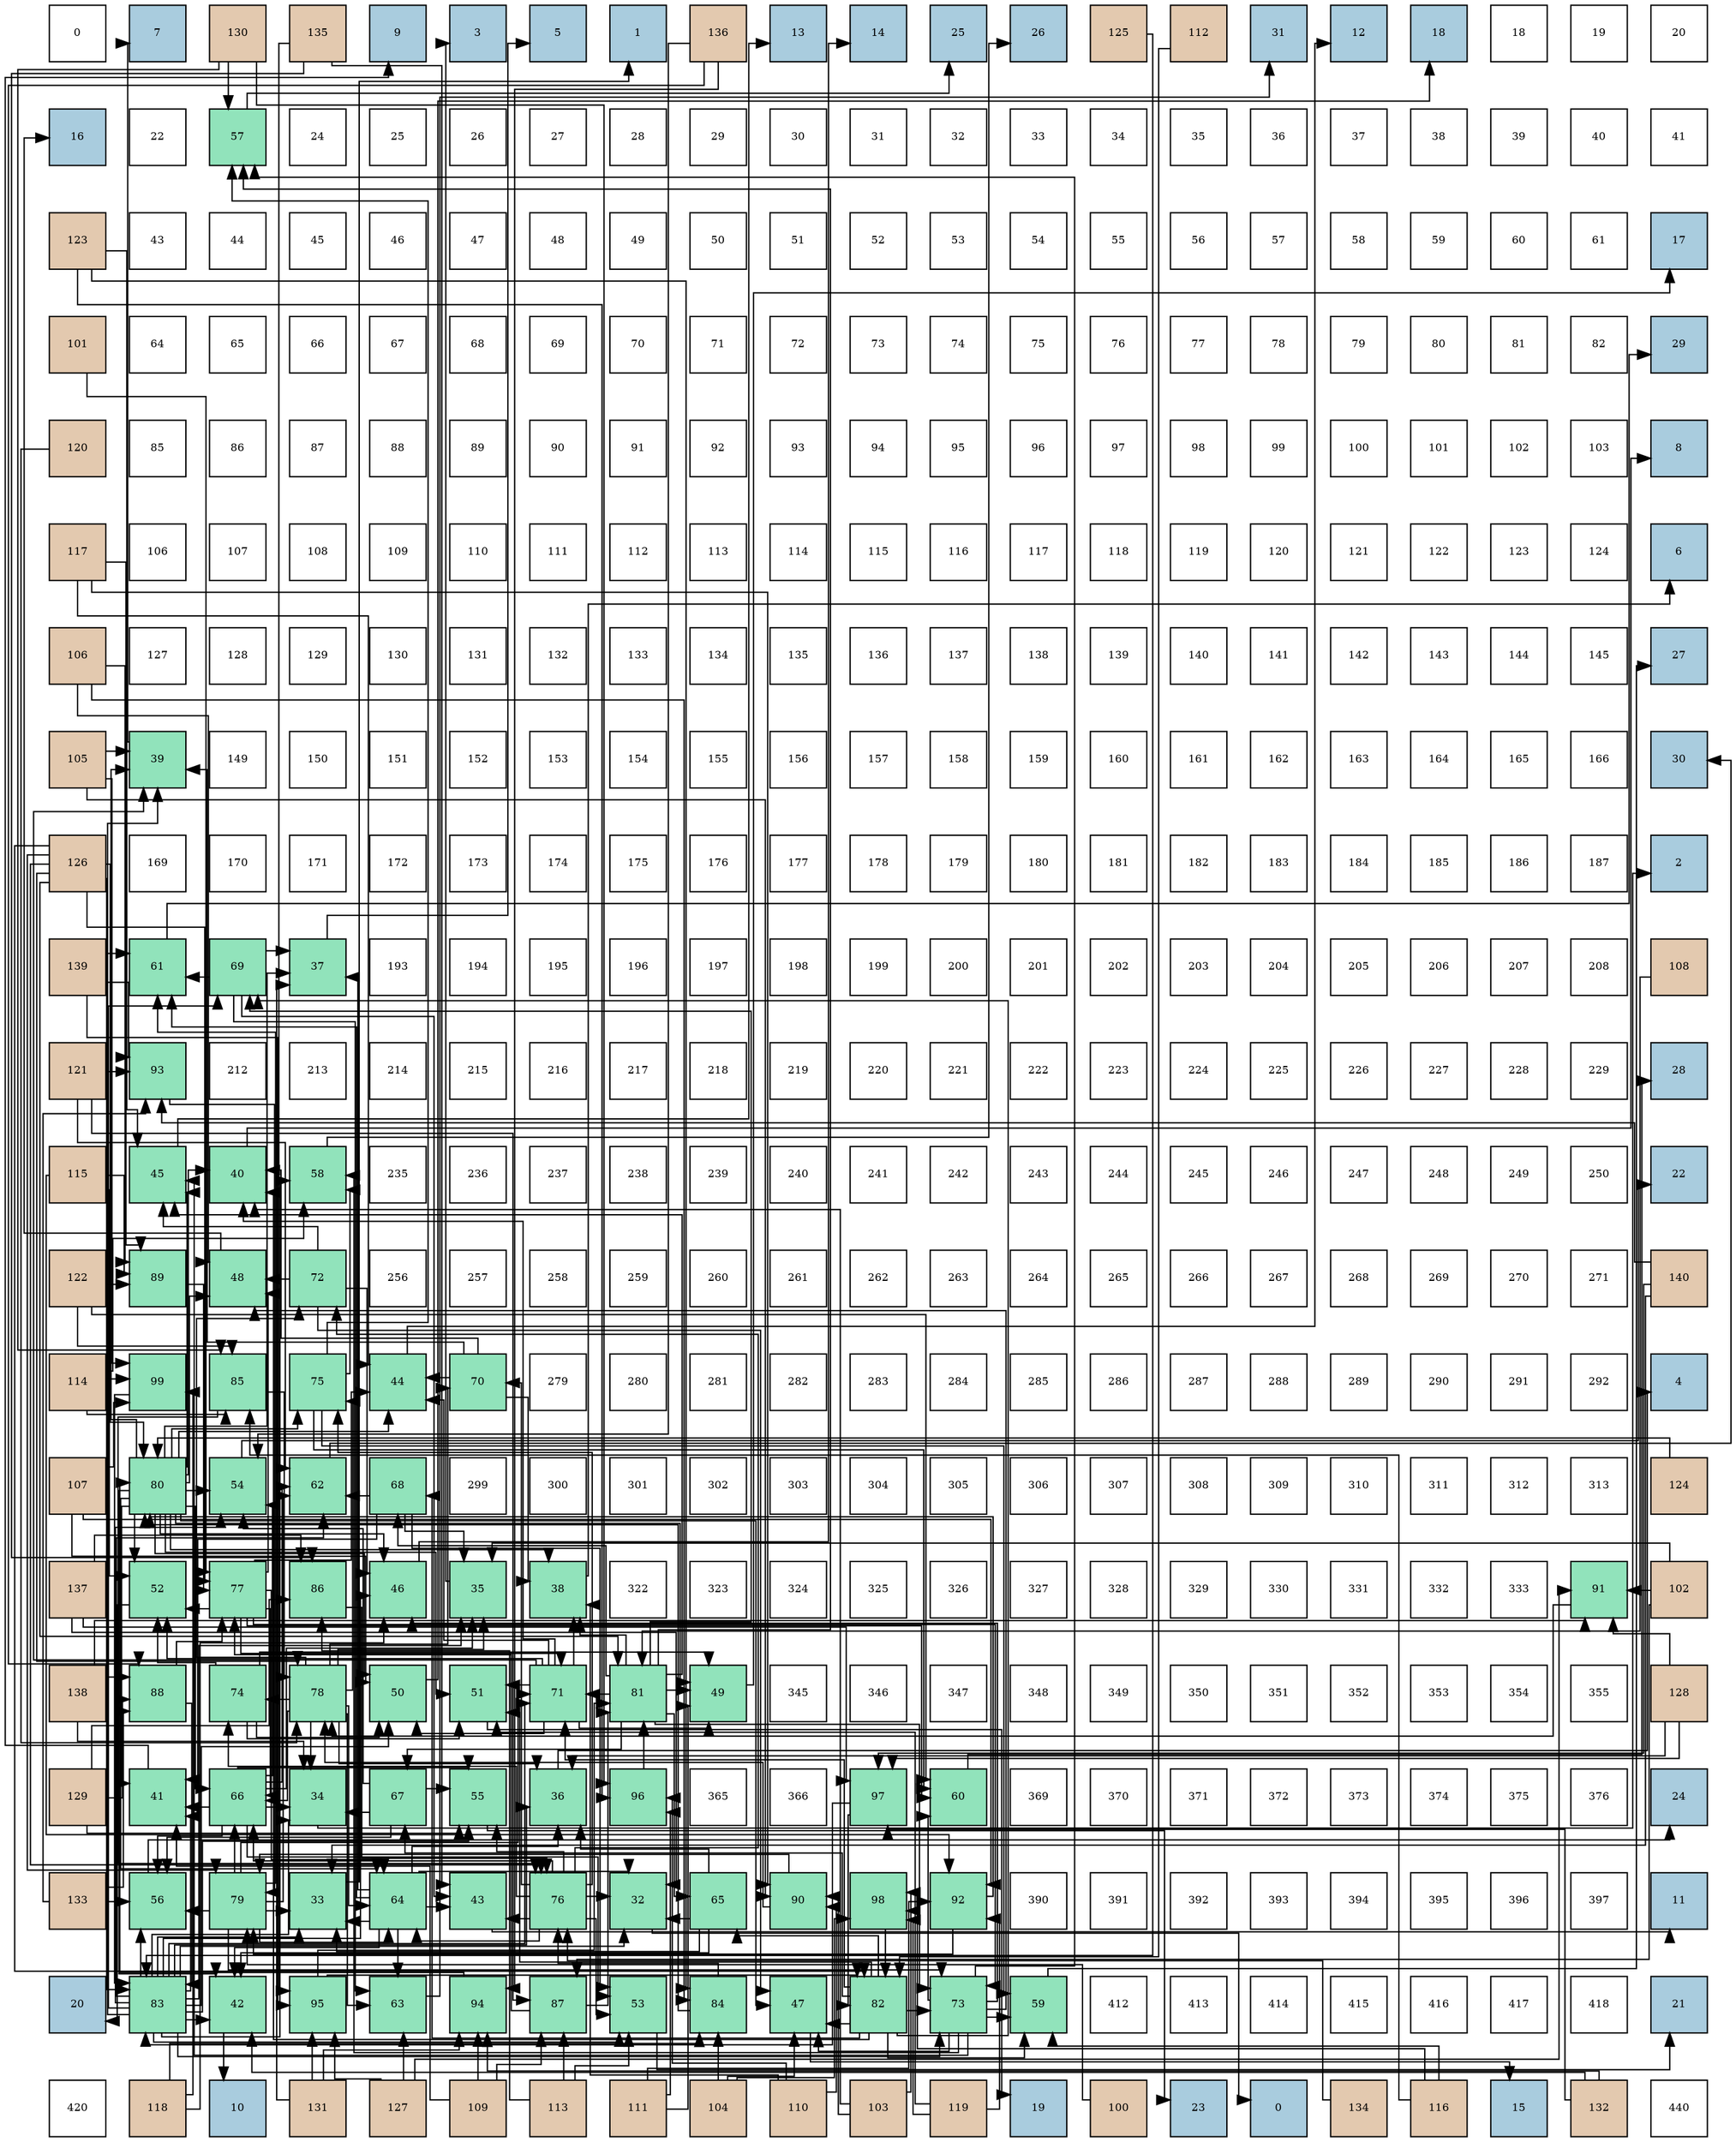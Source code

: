 digraph layout{
 rankdir=TB;
 splines=ortho;
 node [style=filled shape=square fixedsize=true width=0.6];
0[label="0", fontsize=8, fillcolor="#ffffff"];
1[label="7", fontsize=8, fillcolor="#a9ccde"];
2[label="130", fontsize=8, fillcolor="#e3c9af"];
3[label="135", fontsize=8, fillcolor="#e3c9af"];
4[label="9", fontsize=8, fillcolor="#a9ccde"];
5[label="3", fontsize=8, fillcolor="#a9ccde"];
6[label="5", fontsize=8, fillcolor="#a9ccde"];
7[label="1", fontsize=8, fillcolor="#a9ccde"];
8[label="136", fontsize=8, fillcolor="#e3c9af"];
9[label="13", fontsize=8, fillcolor="#a9ccde"];
10[label="14", fontsize=8, fillcolor="#a9ccde"];
11[label="25", fontsize=8, fillcolor="#a9ccde"];
12[label="26", fontsize=8, fillcolor="#a9ccde"];
13[label="125", fontsize=8, fillcolor="#e3c9af"];
14[label="112", fontsize=8, fillcolor="#e3c9af"];
15[label="31", fontsize=8, fillcolor="#a9ccde"];
16[label="12", fontsize=8, fillcolor="#a9ccde"];
17[label="18", fontsize=8, fillcolor="#a9ccde"];
18[label="18", fontsize=8, fillcolor="#ffffff"];
19[label="19", fontsize=8, fillcolor="#ffffff"];
20[label="20", fontsize=8, fillcolor="#ffffff"];
21[label="16", fontsize=8, fillcolor="#a9ccde"];
22[label="22", fontsize=8, fillcolor="#ffffff"];
23[label="57", fontsize=8, fillcolor="#91e3bb"];
24[label="24", fontsize=8, fillcolor="#ffffff"];
25[label="25", fontsize=8, fillcolor="#ffffff"];
26[label="26", fontsize=8, fillcolor="#ffffff"];
27[label="27", fontsize=8, fillcolor="#ffffff"];
28[label="28", fontsize=8, fillcolor="#ffffff"];
29[label="29", fontsize=8, fillcolor="#ffffff"];
30[label="30", fontsize=8, fillcolor="#ffffff"];
31[label="31", fontsize=8, fillcolor="#ffffff"];
32[label="32", fontsize=8, fillcolor="#ffffff"];
33[label="33", fontsize=8, fillcolor="#ffffff"];
34[label="34", fontsize=8, fillcolor="#ffffff"];
35[label="35", fontsize=8, fillcolor="#ffffff"];
36[label="36", fontsize=8, fillcolor="#ffffff"];
37[label="37", fontsize=8, fillcolor="#ffffff"];
38[label="38", fontsize=8, fillcolor="#ffffff"];
39[label="39", fontsize=8, fillcolor="#ffffff"];
40[label="40", fontsize=8, fillcolor="#ffffff"];
41[label="41", fontsize=8, fillcolor="#ffffff"];
42[label="123", fontsize=8, fillcolor="#e3c9af"];
43[label="43", fontsize=8, fillcolor="#ffffff"];
44[label="44", fontsize=8, fillcolor="#ffffff"];
45[label="45", fontsize=8, fillcolor="#ffffff"];
46[label="46", fontsize=8, fillcolor="#ffffff"];
47[label="47", fontsize=8, fillcolor="#ffffff"];
48[label="48", fontsize=8, fillcolor="#ffffff"];
49[label="49", fontsize=8, fillcolor="#ffffff"];
50[label="50", fontsize=8, fillcolor="#ffffff"];
51[label="51", fontsize=8, fillcolor="#ffffff"];
52[label="52", fontsize=8, fillcolor="#ffffff"];
53[label="53", fontsize=8, fillcolor="#ffffff"];
54[label="54", fontsize=8, fillcolor="#ffffff"];
55[label="55", fontsize=8, fillcolor="#ffffff"];
56[label="56", fontsize=8, fillcolor="#ffffff"];
57[label="57", fontsize=8, fillcolor="#ffffff"];
58[label="58", fontsize=8, fillcolor="#ffffff"];
59[label="59", fontsize=8, fillcolor="#ffffff"];
60[label="60", fontsize=8, fillcolor="#ffffff"];
61[label="61", fontsize=8, fillcolor="#ffffff"];
62[label="17", fontsize=8, fillcolor="#a9ccde"];
63[label="101", fontsize=8, fillcolor="#e3c9af"];
64[label="64", fontsize=8, fillcolor="#ffffff"];
65[label="65", fontsize=8, fillcolor="#ffffff"];
66[label="66", fontsize=8, fillcolor="#ffffff"];
67[label="67", fontsize=8, fillcolor="#ffffff"];
68[label="68", fontsize=8, fillcolor="#ffffff"];
69[label="69", fontsize=8, fillcolor="#ffffff"];
70[label="70", fontsize=8, fillcolor="#ffffff"];
71[label="71", fontsize=8, fillcolor="#ffffff"];
72[label="72", fontsize=8, fillcolor="#ffffff"];
73[label="73", fontsize=8, fillcolor="#ffffff"];
74[label="74", fontsize=8, fillcolor="#ffffff"];
75[label="75", fontsize=8, fillcolor="#ffffff"];
76[label="76", fontsize=8, fillcolor="#ffffff"];
77[label="77", fontsize=8, fillcolor="#ffffff"];
78[label="78", fontsize=8, fillcolor="#ffffff"];
79[label="79", fontsize=8, fillcolor="#ffffff"];
80[label="80", fontsize=8, fillcolor="#ffffff"];
81[label="81", fontsize=8, fillcolor="#ffffff"];
82[label="82", fontsize=8, fillcolor="#ffffff"];
83[label="29", fontsize=8, fillcolor="#a9ccde"];
84[label="120", fontsize=8, fillcolor="#e3c9af"];
85[label="85", fontsize=8, fillcolor="#ffffff"];
86[label="86", fontsize=8, fillcolor="#ffffff"];
87[label="87", fontsize=8, fillcolor="#ffffff"];
88[label="88", fontsize=8, fillcolor="#ffffff"];
89[label="89", fontsize=8, fillcolor="#ffffff"];
90[label="90", fontsize=8, fillcolor="#ffffff"];
91[label="91", fontsize=8, fillcolor="#ffffff"];
92[label="92", fontsize=8, fillcolor="#ffffff"];
93[label="93", fontsize=8, fillcolor="#ffffff"];
94[label="94", fontsize=8, fillcolor="#ffffff"];
95[label="95", fontsize=8, fillcolor="#ffffff"];
96[label="96", fontsize=8, fillcolor="#ffffff"];
97[label="97", fontsize=8, fillcolor="#ffffff"];
98[label="98", fontsize=8, fillcolor="#ffffff"];
99[label="99", fontsize=8, fillcolor="#ffffff"];
100[label="100", fontsize=8, fillcolor="#ffffff"];
101[label="101", fontsize=8, fillcolor="#ffffff"];
102[label="102", fontsize=8, fillcolor="#ffffff"];
103[label="103", fontsize=8, fillcolor="#ffffff"];
104[label="8", fontsize=8, fillcolor="#a9ccde"];
105[label="117", fontsize=8, fillcolor="#e3c9af"];
106[label="106", fontsize=8, fillcolor="#ffffff"];
107[label="107", fontsize=8, fillcolor="#ffffff"];
108[label="108", fontsize=8, fillcolor="#ffffff"];
109[label="109", fontsize=8, fillcolor="#ffffff"];
110[label="110", fontsize=8, fillcolor="#ffffff"];
111[label="111", fontsize=8, fillcolor="#ffffff"];
112[label="112", fontsize=8, fillcolor="#ffffff"];
113[label="113", fontsize=8, fillcolor="#ffffff"];
114[label="114", fontsize=8, fillcolor="#ffffff"];
115[label="115", fontsize=8, fillcolor="#ffffff"];
116[label="116", fontsize=8, fillcolor="#ffffff"];
117[label="117", fontsize=8, fillcolor="#ffffff"];
118[label="118", fontsize=8, fillcolor="#ffffff"];
119[label="119", fontsize=8, fillcolor="#ffffff"];
120[label="120", fontsize=8, fillcolor="#ffffff"];
121[label="121", fontsize=8, fillcolor="#ffffff"];
122[label="122", fontsize=8, fillcolor="#ffffff"];
123[label="123", fontsize=8, fillcolor="#ffffff"];
124[label="124", fontsize=8, fillcolor="#ffffff"];
125[label="6", fontsize=8, fillcolor="#a9ccde"];
126[label="106", fontsize=8, fillcolor="#e3c9af"];
127[label="127", fontsize=8, fillcolor="#ffffff"];
128[label="128", fontsize=8, fillcolor="#ffffff"];
129[label="129", fontsize=8, fillcolor="#ffffff"];
130[label="130", fontsize=8, fillcolor="#ffffff"];
131[label="131", fontsize=8, fillcolor="#ffffff"];
132[label="132", fontsize=8, fillcolor="#ffffff"];
133[label="133", fontsize=8, fillcolor="#ffffff"];
134[label="134", fontsize=8, fillcolor="#ffffff"];
135[label="135", fontsize=8, fillcolor="#ffffff"];
136[label="136", fontsize=8, fillcolor="#ffffff"];
137[label="137", fontsize=8, fillcolor="#ffffff"];
138[label="138", fontsize=8, fillcolor="#ffffff"];
139[label="139", fontsize=8, fillcolor="#ffffff"];
140[label="140", fontsize=8, fillcolor="#ffffff"];
141[label="141", fontsize=8, fillcolor="#ffffff"];
142[label="142", fontsize=8, fillcolor="#ffffff"];
143[label="143", fontsize=8, fillcolor="#ffffff"];
144[label="144", fontsize=8, fillcolor="#ffffff"];
145[label="145", fontsize=8, fillcolor="#ffffff"];
146[label="27", fontsize=8, fillcolor="#a9ccde"];
147[label="105", fontsize=8, fillcolor="#e3c9af"];
148[label="39", fontsize=8, fillcolor="#91e3bb"];
149[label="149", fontsize=8, fillcolor="#ffffff"];
150[label="150", fontsize=8, fillcolor="#ffffff"];
151[label="151", fontsize=8, fillcolor="#ffffff"];
152[label="152", fontsize=8, fillcolor="#ffffff"];
153[label="153", fontsize=8, fillcolor="#ffffff"];
154[label="154", fontsize=8, fillcolor="#ffffff"];
155[label="155", fontsize=8, fillcolor="#ffffff"];
156[label="156", fontsize=8, fillcolor="#ffffff"];
157[label="157", fontsize=8, fillcolor="#ffffff"];
158[label="158", fontsize=8, fillcolor="#ffffff"];
159[label="159", fontsize=8, fillcolor="#ffffff"];
160[label="160", fontsize=8, fillcolor="#ffffff"];
161[label="161", fontsize=8, fillcolor="#ffffff"];
162[label="162", fontsize=8, fillcolor="#ffffff"];
163[label="163", fontsize=8, fillcolor="#ffffff"];
164[label="164", fontsize=8, fillcolor="#ffffff"];
165[label="165", fontsize=8, fillcolor="#ffffff"];
166[label="166", fontsize=8, fillcolor="#ffffff"];
167[label="30", fontsize=8, fillcolor="#a9ccde"];
168[label="126", fontsize=8, fillcolor="#e3c9af"];
169[label="169", fontsize=8, fillcolor="#ffffff"];
170[label="170", fontsize=8, fillcolor="#ffffff"];
171[label="171", fontsize=8, fillcolor="#ffffff"];
172[label="172", fontsize=8, fillcolor="#ffffff"];
173[label="173", fontsize=8, fillcolor="#ffffff"];
174[label="174", fontsize=8, fillcolor="#ffffff"];
175[label="175", fontsize=8, fillcolor="#ffffff"];
176[label="176", fontsize=8, fillcolor="#ffffff"];
177[label="177", fontsize=8, fillcolor="#ffffff"];
178[label="178", fontsize=8, fillcolor="#ffffff"];
179[label="179", fontsize=8, fillcolor="#ffffff"];
180[label="180", fontsize=8, fillcolor="#ffffff"];
181[label="181", fontsize=8, fillcolor="#ffffff"];
182[label="182", fontsize=8, fillcolor="#ffffff"];
183[label="183", fontsize=8, fillcolor="#ffffff"];
184[label="184", fontsize=8, fillcolor="#ffffff"];
185[label="185", fontsize=8, fillcolor="#ffffff"];
186[label="186", fontsize=8, fillcolor="#ffffff"];
187[label="187", fontsize=8, fillcolor="#ffffff"];
188[label="2", fontsize=8, fillcolor="#a9ccde"];
189[label="139", fontsize=8, fillcolor="#e3c9af"];
190[label="61", fontsize=8, fillcolor="#91e3bb"];
191[label="69", fontsize=8, fillcolor="#91e3bb"];
192[label="37", fontsize=8, fillcolor="#91e3bb"];
193[label="193", fontsize=8, fillcolor="#ffffff"];
194[label="194", fontsize=8, fillcolor="#ffffff"];
195[label="195", fontsize=8, fillcolor="#ffffff"];
196[label="196", fontsize=8, fillcolor="#ffffff"];
197[label="197", fontsize=8, fillcolor="#ffffff"];
198[label="198", fontsize=8, fillcolor="#ffffff"];
199[label="199", fontsize=8, fillcolor="#ffffff"];
200[label="200", fontsize=8, fillcolor="#ffffff"];
201[label="201", fontsize=8, fillcolor="#ffffff"];
202[label="202", fontsize=8, fillcolor="#ffffff"];
203[label="203", fontsize=8, fillcolor="#ffffff"];
204[label="204", fontsize=8, fillcolor="#ffffff"];
205[label="205", fontsize=8, fillcolor="#ffffff"];
206[label="206", fontsize=8, fillcolor="#ffffff"];
207[label="207", fontsize=8, fillcolor="#ffffff"];
208[label="208", fontsize=8, fillcolor="#ffffff"];
209[label="108", fontsize=8, fillcolor="#e3c9af"];
210[label="121", fontsize=8, fillcolor="#e3c9af"];
211[label="93", fontsize=8, fillcolor="#91e3bb"];
212[label="212", fontsize=8, fillcolor="#ffffff"];
213[label="213", fontsize=8, fillcolor="#ffffff"];
214[label="214", fontsize=8, fillcolor="#ffffff"];
215[label="215", fontsize=8, fillcolor="#ffffff"];
216[label="216", fontsize=8, fillcolor="#ffffff"];
217[label="217", fontsize=8, fillcolor="#ffffff"];
218[label="218", fontsize=8, fillcolor="#ffffff"];
219[label="219", fontsize=8, fillcolor="#ffffff"];
220[label="220", fontsize=8, fillcolor="#ffffff"];
221[label="221", fontsize=8, fillcolor="#ffffff"];
222[label="222", fontsize=8, fillcolor="#ffffff"];
223[label="223", fontsize=8, fillcolor="#ffffff"];
224[label="224", fontsize=8, fillcolor="#ffffff"];
225[label="225", fontsize=8, fillcolor="#ffffff"];
226[label="226", fontsize=8, fillcolor="#ffffff"];
227[label="227", fontsize=8, fillcolor="#ffffff"];
228[label="228", fontsize=8, fillcolor="#ffffff"];
229[label="229", fontsize=8, fillcolor="#ffffff"];
230[label="28", fontsize=8, fillcolor="#a9ccde"];
231[label="115", fontsize=8, fillcolor="#e3c9af"];
232[label="45", fontsize=8, fillcolor="#91e3bb"];
233[label="40", fontsize=8, fillcolor="#91e3bb"];
234[label="58", fontsize=8, fillcolor="#91e3bb"];
235[label="235", fontsize=8, fillcolor="#ffffff"];
236[label="236", fontsize=8, fillcolor="#ffffff"];
237[label="237", fontsize=8, fillcolor="#ffffff"];
238[label="238", fontsize=8, fillcolor="#ffffff"];
239[label="239", fontsize=8, fillcolor="#ffffff"];
240[label="240", fontsize=8, fillcolor="#ffffff"];
241[label="241", fontsize=8, fillcolor="#ffffff"];
242[label="242", fontsize=8, fillcolor="#ffffff"];
243[label="243", fontsize=8, fillcolor="#ffffff"];
244[label="244", fontsize=8, fillcolor="#ffffff"];
245[label="245", fontsize=8, fillcolor="#ffffff"];
246[label="246", fontsize=8, fillcolor="#ffffff"];
247[label="247", fontsize=8, fillcolor="#ffffff"];
248[label="248", fontsize=8, fillcolor="#ffffff"];
249[label="249", fontsize=8, fillcolor="#ffffff"];
250[label="250", fontsize=8, fillcolor="#ffffff"];
251[label="22", fontsize=8, fillcolor="#a9ccde"];
252[label="122", fontsize=8, fillcolor="#e3c9af"];
253[label="89", fontsize=8, fillcolor="#91e3bb"];
254[label="48", fontsize=8, fillcolor="#91e3bb"];
255[label="72", fontsize=8, fillcolor="#91e3bb"];
256[label="256", fontsize=8, fillcolor="#ffffff"];
257[label="257", fontsize=8, fillcolor="#ffffff"];
258[label="258", fontsize=8, fillcolor="#ffffff"];
259[label="259", fontsize=8, fillcolor="#ffffff"];
260[label="260", fontsize=8, fillcolor="#ffffff"];
261[label="261", fontsize=8, fillcolor="#ffffff"];
262[label="262", fontsize=8, fillcolor="#ffffff"];
263[label="263", fontsize=8, fillcolor="#ffffff"];
264[label="264", fontsize=8, fillcolor="#ffffff"];
265[label="265", fontsize=8, fillcolor="#ffffff"];
266[label="266", fontsize=8, fillcolor="#ffffff"];
267[label="267", fontsize=8, fillcolor="#ffffff"];
268[label="268", fontsize=8, fillcolor="#ffffff"];
269[label="269", fontsize=8, fillcolor="#ffffff"];
270[label="270", fontsize=8, fillcolor="#ffffff"];
271[label="271", fontsize=8, fillcolor="#ffffff"];
272[label="140", fontsize=8, fillcolor="#e3c9af"];
273[label="114", fontsize=8, fillcolor="#e3c9af"];
274[label="99", fontsize=8, fillcolor="#91e3bb"];
275[label="85", fontsize=8, fillcolor="#91e3bb"];
276[label="75", fontsize=8, fillcolor="#91e3bb"];
277[label="44", fontsize=8, fillcolor="#91e3bb"];
278[label="70", fontsize=8, fillcolor="#91e3bb"];
279[label="279", fontsize=8, fillcolor="#ffffff"];
280[label="280", fontsize=8, fillcolor="#ffffff"];
281[label="281", fontsize=8, fillcolor="#ffffff"];
282[label="282", fontsize=8, fillcolor="#ffffff"];
283[label="283", fontsize=8, fillcolor="#ffffff"];
284[label="284", fontsize=8, fillcolor="#ffffff"];
285[label="285", fontsize=8, fillcolor="#ffffff"];
286[label="286", fontsize=8, fillcolor="#ffffff"];
287[label="287", fontsize=8, fillcolor="#ffffff"];
288[label="288", fontsize=8, fillcolor="#ffffff"];
289[label="289", fontsize=8, fillcolor="#ffffff"];
290[label="290", fontsize=8, fillcolor="#ffffff"];
291[label="291", fontsize=8, fillcolor="#ffffff"];
292[label="292", fontsize=8, fillcolor="#ffffff"];
293[label="4", fontsize=8, fillcolor="#a9ccde"];
294[label="107", fontsize=8, fillcolor="#e3c9af"];
295[label="80", fontsize=8, fillcolor="#91e3bb"];
296[label="54", fontsize=8, fillcolor="#91e3bb"];
297[label="62", fontsize=8, fillcolor="#91e3bb"];
298[label="68", fontsize=8, fillcolor="#91e3bb"];
299[label="299", fontsize=8, fillcolor="#ffffff"];
300[label="300", fontsize=8, fillcolor="#ffffff"];
301[label="301", fontsize=8, fillcolor="#ffffff"];
302[label="302", fontsize=8, fillcolor="#ffffff"];
303[label="303", fontsize=8, fillcolor="#ffffff"];
304[label="304", fontsize=8, fillcolor="#ffffff"];
305[label="305", fontsize=8, fillcolor="#ffffff"];
306[label="306", fontsize=8, fillcolor="#ffffff"];
307[label="307", fontsize=8, fillcolor="#ffffff"];
308[label="308", fontsize=8, fillcolor="#ffffff"];
309[label="309", fontsize=8, fillcolor="#ffffff"];
310[label="310", fontsize=8, fillcolor="#ffffff"];
311[label="311", fontsize=8, fillcolor="#ffffff"];
312[label="312", fontsize=8, fillcolor="#ffffff"];
313[label="313", fontsize=8, fillcolor="#ffffff"];
314[label="124", fontsize=8, fillcolor="#e3c9af"];
315[label="137", fontsize=8, fillcolor="#e3c9af"];
316[label="52", fontsize=8, fillcolor="#91e3bb"];
317[label="77", fontsize=8, fillcolor="#91e3bb"];
318[label="86", fontsize=8, fillcolor="#91e3bb"];
319[label="46", fontsize=8, fillcolor="#91e3bb"];
320[label="35", fontsize=8, fillcolor="#91e3bb"];
321[label="38", fontsize=8, fillcolor="#91e3bb"];
322[label="322", fontsize=8, fillcolor="#ffffff"];
323[label="323", fontsize=8, fillcolor="#ffffff"];
324[label="324", fontsize=8, fillcolor="#ffffff"];
325[label="325", fontsize=8, fillcolor="#ffffff"];
326[label="326", fontsize=8, fillcolor="#ffffff"];
327[label="327", fontsize=8, fillcolor="#ffffff"];
328[label="328", fontsize=8, fillcolor="#ffffff"];
329[label="329", fontsize=8, fillcolor="#ffffff"];
330[label="330", fontsize=8, fillcolor="#ffffff"];
331[label="331", fontsize=8, fillcolor="#ffffff"];
332[label="332", fontsize=8, fillcolor="#ffffff"];
333[label="333", fontsize=8, fillcolor="#ffffff"];
334[label="91", fontsize=8, fillcolor="#91e3bb"];
335[label="102", fontsize=8, fillcolor="#e3c9af"];
336[label="138", fontsize=8, fillcolor="#e3c9af"];
337[label="88", fontsize=8, fillcolor="#91e3bb"];
338[label="74", fontsize=8, fillcolor="#91e3bb"];
339[label="78", fontsize=8, fillcolor="#91e3bb"];
340[label="50", fontsize=8, fillcolor="#91e3bb"];
341[label="51", fontsize=8, fillcolor="#91e3bb"];
342[label="71", fontsize=8, fillcolor="#91e3bb"];
343[label="81", fontsize=8, fillcolor="#91e3bb"];
344[label="49", fontsize=8, fillcolor="#91e3bb"];
345[label="345", fontsize=8, fillcolor="#ffffff"];
346[label="346", fontsize=8, fillcolor="#ffffff"];
347[label="347", fontsize=8, fillcolor="#ffffff"];
348[label="348", fontsize=8, fillcolor="#ffffff"];
349[label="349", fontsize=8, fillcolor="#ffffff"];
350[label="350", fontsize=8, fillcolor="#ffffff"];
351[label="351", fontsize=8, fillcolor="#ffffff"];
352[label="352", fontsize=8, fillcolor="#ffffff"];
353[label="353", fontsize=8, fillcolor="#ffffff"];
354[label="354", fontsize=8, fillcolor="#ffffff"];
355[label="355", fontsize=8, fillcolor="#ffffff"];
356[label="128", fontsize=8, fillcolor="#e3c9af"];
357[label="129", fontsize=8, fillcolor="#e3c9af"];
358[label="41", fontsize=8, fillcolor="#91e3bb"];
359[label="66", fontsize=8, fillcolor="#91e3bb"];
360[label="34", fontsize=8, fillcolor="#91e3bb"];
361[label="67", fontsize=8, fillcolor="#91e3bb"];
362[label="55", fontsize=8, fillcolor="#91e3bb"];
363[label="36", fontsize=8, fillcolor="#91e3bb"];
364[label="96", fontsize=8, fillcolor="#91e3bb"];
365[label="365", fontsize=8, fillcolor="#ffffff"];
366[label="366", fontsize=8, fillcolor="#ffffff"];
367[label="97", fontsize=8, fillcolor="#91e3bb"];
368[label="60", fontsize=8, fillcolor="#91e3bb"];
369[label="369", fontsize=8, fillcolor="#ffffff"];
370[label="370", fontsize=8, fillcolor="#ffffff"];
371[label="371", fontsize=8, fillcolor="#ffffff"];
372[label="372", fontsize=8, fillcolor="#ffffff"];
373[label="373", fontsize=8, fillcolor="#ffffff"];
374[label="374", fontsize=8, fillcolor="#ffffff"];
375[label="375", fontsize=8, fillcolor="#ffffff"];
376[label="376", fontsize=8, fillcolor="#ffffff"];
377[label="24", fontsize=8, fillcolor="#a9ccde"];
378[label="133", fontsize=8, fillcolor="#e3c9af"];
379[label="56", fontsize=8, fillcolor="#91e3bb"];
380[label="79", fontsize=8, fillcolor="#91e3bb"];
381[label="33", fontsize=8, fillcolor="#91e3bb"];
382[label="64", fontsize=8, fillcolor="#91e3bb"];
383[label="43", fontsize=8, fillcolor="#91e3bb"];
384[label="76", fontsize=8, fillcolor="#91e3bb"];
385[label="32", fontsize=8, fillcolor="#91e3bb"];
386[label="65", fontsize=8, fillcolor="#91e3bb"];
387[label="90", fontsize=8, fillcolor="#91e3bb"];
388[label="98", fontsize=8, fillcolor="#91e3bb"];
389[label="92", fontsize=8, fillcolor="#91e3bb"];
390[label="390", fontsize=8, fillcolor="#ffffff"];
391[label="391", fontsize=8, fillcolor="#ffffff"];
392[label="392", fontsize=8, fillcolor="#ffffff"];
393[label="393", fontsize=8, fillcolor="#ffffff"];
394[label="394", fontsize=8, fillcolor="#ffffff"];
395[label="395", fontsize=8, fillcolor="#ffffff"];
396[label="396", fontsize=8, fillcolor="#ffffff"];
397[label="397", fontsize=8, fillcolor="#ffffff"];
398[label="11", fontsize=8, fillcolor="#a9ccde"];
399[label="20", fontsize=8, fillcolor="#a9ccde"];
400[label="83", fontsize=8, fillcolor="#91e3bb"];
401[label="42", fontsize=8, fillcolor="#91e3bb"];
402[label="95", fontsize=8, fillcolor="#91e3bb"];
403[label="63", fontsize=8, fillcolor="#91e3bb"];
404[label="94", fontsize=8, fillcolor="#91e3bb"];
405[label="87", fontsize=8, fillcolor="#91e3bb"];
406[label="53", fontsize=8, fillcolor="#91e3bb"];
407[label="84", fontsize=8, fillcolor="#91e3bb"];
408[label="47", fontsize=8, fillcolor="#91e3bb"];
409[label="82", fontsize=8, fillcolor="#91e3bb"];
410[label="73", fontsize=8, fillcolor="#91e3bb"];
411[label="59", fontsize=8, fillcolor="#91e3bb"];
412[label="412", fontsize=8, fillcolor="#ffffff"];
413[label="413", fontsize=8, fillcolor="#ffffff"];
414[label="414", fontsize=8, fillcolor="#ffffff"];
415[label="415", fontsize=8, fillcolor="#ffffff"];
416[label="416", fontsize=8, fillcolor="#ffffff"];
417[label="417", fontsize=8, fillcolor="#ffffff"];
418[label="418", fontsize=8, fillcolor="#ffffff"];
419[label="21", fontsize=8, fillcolor="#a9ccde"];
420[label="420", fontsize=8, fillcolor="#ffffff"];
421[label="118", fontsize=8, fillcolor="#e3c9af"];
422[label="10", fontsize=8, fillcolor="#a9ccde"];
423[label="131", fontsize=8, fillcolor="#e3c9af"];
424[label="127", fontsize=8, fillcolor="#e3c9af"];
425[label="109", fontsize=8, fillcolor="#e3c9af"];
426[label="113", fontsize=8, fillcolor="#e3c9af"];
427[label="111", fontsize=8, fillcolor="#e3c9af"];
428[label="104", fontsize=8, fillcolor="#e3c9af"];
429[label="110", fontsize=8, fillcolor="#e3c9af"];
430[label="103", fontsize=8, fillcolor="#e3c9af"];
431[label="119", fontsize=8, fillcolor="#e3c9af"];
432[label="19", fontsize=8, fillcolor="#a9ccde"];
433[label="100", fontsize=8, fillcolor="#e3c9af"];
434[label="23", fontsize=8, fillcolor="#a9ccde"];
435[label="0", fontsize=8, fillcolor="#a9ccde"];
436[label="134", fontsize=8, fillcolor="#e3c9af"];
437[label="116", fontsize=8, fillcolor="#e3c9af"];
438[label="15", fontsize=8, fillcolor="#a9ccde"];
439[label="132", fontsize=8, fillcolor="#e3c9af"];
440[label="440", fontsize=8, fillcolor="#ffffff"];
edge [constraint=false, style=vis];385 -> 435;
381 -> 7;
360 -> 188;
320 -> 5;
363 -> 293;
192 -> 6;
321 -> 125;
148 -> 1;
233 -> 104;
358 -> 4;
401 -> 422;
383 -> 398;
277 -> 16;
232 -> 9;
319 -> 10;
408 -> 438;
254 -> 21;
344 -> 62;
340 -> 17;
341 -> 432;
316 -> 399;
406 -> 419;
296 -> 251;
362 -> 434;
379 -> 377;
23 -> 11;
234 -> 12;
411 -> 146;
368 -> 230;
190 -> 83;
297 -> 167;
403 -> 15;
382 -> 385;
382 -> 381;
382 -> 363;
382 -> 192;
382 -> 401;
382 -> 383;
382 -> 190;
382 -> 403;
386 -> 385;
386 -> 381;
386 -> 363;
386 -> 401;
359 -> 360;
359 -> 320;
359 -> 358;
359 -> 406;
359 -> 296;
359 -> 362;
359 -> 379;
359 -> 297;
361 -> 360;
361 -> 296;
361 -> 362;
361 -> 379;
298 -> 320;
298 -> 358;
298 -> 406;
298 -> 297;
191 -> 192;
191 -> 383;
191 -> 190;
191 -> 403;
278 -> 321;
278 -> 148;
278 -> 233;
278 -> 277;
342 -> 321;
342 -> 148;
342 -> 233;
342 -> 277;
342 -> 344;
342 -> 340;
342 -> 341;
342 -> 316;
255 -> 232;
255 -> 319;
255 -> 408;
255 -> 254;
410 -> 232;
410 -> 319;
410 -> 408;
410 -> 254;
410 -> 23;
410 -> 234;
410 -> 411;
410 -> 368;
338 -> 344;
338 -> 340;
338 -> 341;
338 -> 316;
276 -> 23;
276 -> 234;
276 -> 411;
276 -> 368;
384 -> 385;
384 -> 383;
384 -> 406;
384 -> 362;
384 -> 382;
384 -> 359;
384 -> 278;
384 -> 255;
384 -> 338;
384 -> 276;
317 -> 277;
317 -> 254;
317 -> 316;
317 -> 368;
317 -> 382;
317 -> 359;
317 -> 342;
317 -> 410;
339 -> 360;
339 -> 320;
339 -> 363;
339 -> 403;
339 -> 382;
339 -> 359;
339 -> 278;
339 -> 255;
339 -> 338;
339 -> 276;
380 -> 381;
380 -> 379;
380 -> 190;
380 -> 297;
380 -> 382;
380 -> 359;
380 -> 342;
380 -> 410;
295 -> 192;
295 -> 321;
295 -> 148;
295 -> 233;
295 -> 358;
295 -> 401;
295 -> 277;
295 -> 232;
295 -> 319;
295 -> 408;
295 -> 254;
295 -> 344;
295 -> 340;
295 -> 341;
295 -> 316;
295 -> 296;
295 -> 382;
295 -> 359;
295 -> 276;
343 -> 321;
343 -> 232;
343 -> 344;
343 -> 23;
343 -> 386;
343 -> 361;
343 -> 298;
343 -> 191;
343 -> 342;
343 -> 410;
409 -> 233;
409 -> 408;
409 -> 341;
409 -> 411;
409 -> 386;
409 -> 361;
409 -> 298;
409 -> 191;
409 -> 342;
409 -> 410;
400 -> 385;
400 -> 381;
400 -> 360;
400 -> 320;
400 -> 363;
400 -> 148;
400 -> 358;
400 -> 401;
400 -> 319;
400 -> 340;
400 -> 406;
400 -> 296;
400 -> 362;
400 -> 379;
400 -> 234;
400 -> 297;
400 -> 191;
400 -> 342;
400 -> 410;
407 -> 384;
407 -> 295;
275 -> 384;
275 -> 339;
318 -> 384;
405 -> 317;
405 -> 343;
337 -> 317;
337 -> 400;
253 -> 317;
387 -> 339;
387 -> 380;
334 -> 339;
389 -> 380;
389 -> 295;
211 -> 380;
404 -> 295;
402 -> 343;
402 -> 409;
364 -> 343;
367 -> 409;
367 -> 400;
388 -> 409;
274 -> 400;
433 -> 380;
63 -> 317;
335 -> 320;
335 -> 405;
335 -> 334;
430 -> 233;
430 -> 387;
430 -> 388;
428 -> 408;
428 -> 407;
428 -> 388;
147 -> 148;
147 -> 387;
147 -> 274;
126 -> 254;
126 -> 407;
126 -> 253;
294 -> 340;
294 -> 389;
294 -> 274;
209 -> 343;
425 -> 358;
425 -> 405;
425 -> 404;
429 -> 321;
429 -> 387;
429 -> 364;
427 -> 344;
427 -> 389;
427 -> 364;
14 -> 409;
426 -> 406;
426 -> 318;
426 -> 405;
273 -> 234;
273 -> 275;
273 -> 274;
231 -> 316;
231 -> 253;
231 -> 389;
437 -> 411;
437 -> 275;
437 -> 388;
105 -> 277;
105 -> 253;
105 -> 387;
421 -> 319;
421 -> 407;
421 -> 274;
431 -> 341;
431 -> 389;
431 -> 388;
84 -> 339;
210 -> 297;
210 -> 405;
210 -> 211;
252 -> 368;
252 -> 275;
252 -> 253;
42 -> 232;
42 -> 407;
42 -> 364;
314 -> 295;
13 -> 400;
168 -> 384;
168 -> 317;
168 -> 339;
168 -> 380;
168 -> 295;
168 -> 343;
168 -> 409;
168 -> 400;
424 -> 403;
424 -> 334;
424 -> 402;
356 -> 363;
356 -> 334;
356 -> 367;
357 -> 362;
357 -> 318;
357 -> 337;
2 -> 23;
2 -> 275;
2 -> 364;
423 -> 192;
423 -> 404;
423 -> 402;
439 -> 401;
439 -> 404;
439 -> 367;
378 -> 379;
378 -> 337;
378 -> 211;
436 -> 384;
3 -> 383;
3 -> 318;
3 -> 402;
8 -> 296;
8 -> 337;
8 -> 404;
315 -> 385;
315 -> 318;
315 -> 367;
336 -> 360;
336 -> 337;
336 -> 334;
189 -> 190;
189 -> 211;
189 -> 402;
272 -> 381;
272 -> 211;
272 -> 367;
edge [constraint=true, style=invis];
0 -> 21 -> 42 -> 63 -> 84 -> 105 -> 126 -> 147 -> 168 -> 189 -> 210 -> 231 -> 252 -> 273 -> 294 -> 315 -> 336 -> 357 -> 378 -> 399 -> 420;
1 -> 22 -> 43 -> 64 -> 85 -> 106 -> 127 -> 148 -> 169 -> 190 -> 211 -> 232 -> 253 -> 274 -> 295 -> 316 -> 337 -> 358 -> 379 -> 400 -> 421;
2 -> 23 -> 44 -> 65 -> 86 -> 107 -> 128 -> 149 -> 170 -> 191 -> 212 -> 233 -> 254 -> 275 -> 296 -> 317 -> 338 -> 359 -> 380 -> 401 -> 422;
3 -> 24 -> 45 -> 66 -> 87 -> 108 -> 129 -> 150 -> 171 -> 192 -> 213 -> 234 -> 255 -> 276 -> 297 -> 318 -> 339 -> 360 -> 381 -> 402 -> 423;
4 -> 25 -> 46 -> 67 -> 88 -> 109 -> 130 -> 151 -> 172 -> 193 -> 214 -> 235 -> 256 -> 277 -> 298 -> 319 -> 340 -> 361 -> 382 -> 403 -> 424;
5 -> 26 -> 47 -> 68 -> 89 -> 110 -> 131 -> 152 -> 173 -> 194 -> 215 -> 236 -> 257 -> 278 -> 299 -> 320 -> 341 -> 362 -> 383 -> 404 -> 425;
6 -> 27 -> 48 -> 69 -> 90 -> 111 -> 132 -> 153 -> 174 -> 195 -> 216 -> 237 -> 258 -> 279 -> 300 -> 321 -> 342 -> 363 -> 384 -> 405 -> 426;
7 -> 28 -> 49 -> 70 -> 91 -> 112 -> 133 -> 154 -> 175 -> 196 -> 217 -> 238 -> 259 -> 280 -> 301 -> 322 -> 343 -> 364 -> 385 -> 406 -> 427;
8 -> 29 -> 50 -> 71 -> 92 -> 113 -> 134 -> 155 -> 176 -> 197 -> 218 -> 239 -> 260 -> 281 -> 302 -> 323 -> 344 -> 365 -> 386 -> 407 -> 428;
9 -> 30 -> 51 -> 72 -> 93 -> 114 -> 135 -> 156 -> 177 -> 198 -> 219 -> 240 -> 261 -> 282 -> 303 -> 324 -> 345 -> 366 -> 387 -> 408 -> 429;
10 -> 31 -> 52 -> 73 -> 94 -> 115 -> 136 -> 157 -> 178 -> 199 -> 220 -> 241 -> 262 -> 283 -> 304 -> 325 -> 346 -> 367 -> 388 -> 409 -> 430;
11 -> 32 -> 53 -> 74 -> 95 -> 116 -> 137 -> 158 -> 179 -> 200 -> 221 -> 242 -> 263 -> 284 -> 305 -> 326 -> 347 -> 368 -> 389 -> 410 -> 431;
12 -> 33 -> 54 -> 75 -> 96 -> 117 -> 138 -> 159 -> 180 -> 201 -> 222 -> 243 -> 264 -> 285 -> 306 -> 327 -> 348 -> 369 -> 390 -> 411 -> 432;
13 -> 34 -> 55 -> 76 -> 97 -> 118 -> 139 -> 160 -> 181 -> 202 -> 223 -> 244 -> 265 -> 286 -> 307 -> 328 -> 349 -> 370 -> 391 -> 412 -> 433;
14 -> 35 -> 56 -> 77 -> 98 -> 119 -> 140 -> 161 -> 182 -> 203 -> 224 -> 245 -> 266 -> 287 -> 308 -> 329 -> 350 -> 371 -> 392 -> 413 -> 434;
15 -> 36 -> 57 -> 78 -> 99 -> 120 -> 141 -> 162 -> 183 -> 204 -> 225 -> 246 -> 267 -> 288 -> 309 -> 330 -> 351 -> 372 -> 393 -> 414 -> 435;
16 -> 37 -> 58 -> 79 -> 100 -> 121 -> 142 -> 163 -> 184 -> 205 -> 226 -> 247 -> 268 -> 289 -> 310 -> 331 -> 352 -> 373 -> 394 -> 415 -> 436;
17 -> 38 -> 59 -> 80 -> 101 -> 122 -> 143 -> 164 -> 185 -> 206 -> 227 -> 248 -> 269 -> 290 -> 311 -> 332 -> 353 -> 374 -> 395 -> 416 -> 437;
18 -> 39 -> 60 -> 81 -> 102 -> 123 -> 144 -> 165 -> 186 -> 207 -> 228 -> 249 -> 270 -> 291 -> 312 -> 333 -> 354 -> 375 -> 396 -> 417 -> 438;
19 -> 40 -> 61 -> 82 -> 103 -> 124 -> 145 -> 166 -> 187 -> 208 -> 229 -> 250 -> 271 -> 292 -> 313 -> 334 -> 355 -> 376 -> 397 -> 418 -> 439;
20 -> 41 -> 62 -> 83 -> 104 -> 125 -> 146 -> 167 -> 188 -> 209 -> 230 -> 251 -> 272 -> 293 -> 314 -> 335 -> 356 -> 377 -> 398 -> 419 -> 440;
rank = same {0 -> 1 -> 2 -> 3 -> 4 -> 5 -> 6 -> 7 -> 8 -> 9 -> 10 -> 11 -> 12 -> 13 -> 14 -> 15 -> 16 -> 17 -> 18 -> 19 -> 20};
rank = same {21 -> 22 -> 23 -> 24 -> 25 -> 26 -> 27 -> 28 -> 29 -> 30 -> 31 -> 32 -> 33 -> 34 -> 35 -> 36 -> 37 -> 38 -> 39 -> 40 -> 41};
rank = same {42 -> 43 -> 44 -> 45 -> 46 -> 47 -> 48 -> 49 -> 50 -> 51 -> 52 -> 53 -> 54 -> 55 -> 56 -> 57 -> 58 -> 59 -> 60 -> 61 -> 62};
rank = same {63 -> 64 -> 65 -> 66 -> 67 -> 68 -> 69 -> 70 -> 71 -> 72 -> 73 -> 74 -> 75 -> 76 -> 77 -> 78 -> 79 -> 80 -> 81 -> 82 -> 83};
rank = same {84 -> 85 -> 86 -> 87 -> 88 -> 89 -> 90 -> 91 -> 92 -> 93 -> 94 -> 95 -> 96 -> 97 -> 98 -> 99 -> 100 -> 101 -> 102 -> 103 -> 104};
rank = same {105 -> 106 -> 107 -> 108 -> 109 -> 110 -> 111 -> 112 -> 113 -> 114 -> 115 -> 116 -> 117 -> 118 -> 119 -> 120 -> 121 -> 122 -> 123 -> 124 -> 125};
rank = same {126 -> 127 -> 128 -> 129 -> 130 -> 131 -> 132 -> 133 -> 134 -> 135 -> 136 -> 137 -> 138 -> 139 -> 140 -> 141 -> 142 -> 143 -> 144 -> 145 -> 146};
rank = same {147 -> 148 -> 149 -> 150 -> 151 -> 152 -> 153 -> 154 -> 155 -> 156 -> 157 -> 158 -> 159 -> 160 -> 161 -> 162 -> 163 -> 164 -> 165 -> 166 -> 167};
rank = same {168 -> 169 -> 170 -> 171 -> 172 -> 173 -> 174 -> 175 -> 176 -> 177 -> 178 -> 179 -> 180 -> 181 -> 182 -> 183 -> 184 -> 185 -> 186 -> 187 -> 188};
rank = same {189 -> 190 -> 191 -> 192 -> 193 -> 194 -> 195 -> 196 -> 197 -> 198 -> 199 -> 200 -> 201 -> 202 -> 203 -> 204 -> 205 -> 206 -> 207 -> 208 -> 209};
rank = same {210 -> 211 -> 212 -> 213 -> 214 -> 215 -> 216 -> 217 -> 218 -> 219 -> 220 -> 221 -> 222 -> 223 -> 224 -> 225 -> 226 -> 227 -> 228 -> 229 -> 230};
rank = same {231 -> 232 -> 233 -> 234 -> 235 -> 236 -> 237 -> 238 -> 239 -> 240 -> 241 -> 242 -> 243 -> 244 -> 245 -> 246 -> 247 -> 248 -> 249 -> 250 -> 251};
rank = same {252 -> 253 -> 254 -> 255 -> 256 -> 257 -> 258 -> 259 -> 260 -> 261 -> 262 -> 263 -> 264 -> 265 -> 266 -> 267 -> 268 -> 269 -> 270 -> 271 -> 272};
rank = same {273 -> 274 -> 275 -> 276 -> 277 -> 278 -> 279 -> 280 -> 281 -> 282 -> 283 -> 284 -> 285 -> 286 -> 287 -> 288 -> 289 -> 290 -> 291 -> 292 -> 293};
rank = same {294 -> 295 -> 296 -> 297 -> 298 -> 299 -> 300 -> 301 -> 302 -> 303 -> 304 -> 305 -> 306 -> 307 -> 308 -> 309 -> 310 -> 311 -> 312 -> 313 -> 314};
rank = same {315 -> 316 -> 317 -> 318 -> 319 -> 320 -> 321 -> 322 -> 323 -> 324 -> 325 -> 326 -> 327 -> 328 -> 329 -> 330 -> 331 -> 332 -> 333 -> 334 -> 335};
rank = same {336 -> 337 -> 338 -> 339 -> 340 -> 341 -> 342 -> 343 -> 344 -> 345 -> 346 -> 347 -> 348 -> 349 -> 350 -> 351 -> 352 -> 353 -> 354 -> 355 -> 356};
rank = same {357 -> 358 -> 359 -> 360 -> 361 -> 362 -> 363 -> 364 -> 365 -> 366 -> 367 -> 368 -> 369 -> 370 -> 371 -> 372 -> 373 -> 374 -> 375 -> 376 -> 377};
rank = same {378 -> 379 -> 380 -> 381 -> 382 -> 383 -> 384 -> 385 -> 386 -> 387 -> 388 -> 389 -> 390 -> 391 -> 392 -> 393 -> 394 -> 395 -> 396 -> 397 -> 398};
rank = same {399 -> 400 -> 401 -> 402 -> 403 -> 404 -> 405 -> 406 -> 407 -> 408 -> 409 -> 410 -> 411 -> 412 -> 413 -> 414 -> 415 -> 416 -> 417 -> 418 -> 419};
rank = same {420 -> 421 -> 422 -> 423 -> 424 -> 425 -> 426 -> 427 -> 428 -> 429 -> 430 -> 431 -> 432 -> 433 -> 434 -> 435 -> 436 -> 437 -> 438 -> 439 -> 440};
}